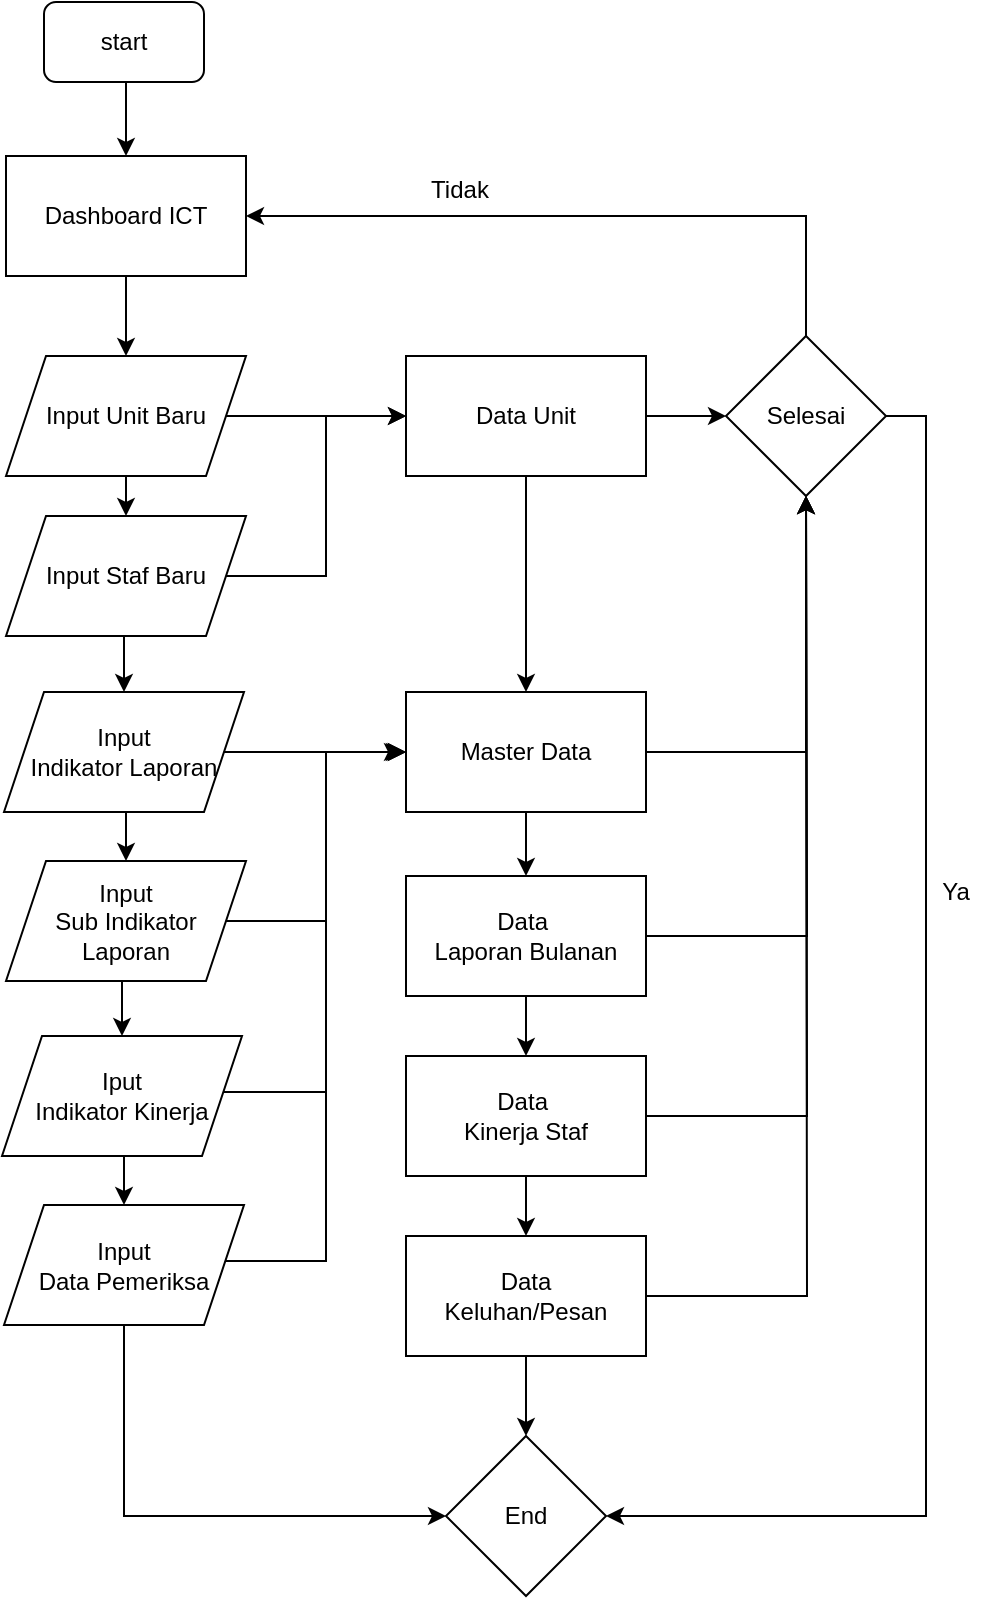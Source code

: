 <mxfile version="24.4.3" type="github">
  <diagram id="C5RBs43oDa-KdzZeNtuy" name="Page-1">
    <mxGraphModel dx="1467" dy="797" grid="1" gridSize="10" guides="1" tooltips="1" connect="1" arrows="1" fold="1" page="1" pageScale="1" pageWidth="827" pageHeight="1169" math="0" shadow="0">
      <root>
        <mxCell id="WIyWlLk6GJQsqaUBKTNV-0" />
        <mxCell id="WIyWlLk6GJQsqaUBKTNV-1" parent="WIyWlLk6GJQsqaUBKTNV-0" />
        <mxCell id="29vhmKmBbocsHYrtvj3J-87" value="" style="group" vertex="1" connectable="0" parent="WIyWlLk6GJQsqaUBKTNV-1">
          <mxGeometry x="38" y="3" width="492" height="797" as="geometry" />
        </mxCell>
        <mxCell id="29vhmKmBbocsHYrtvj3J-32" style="edgeStyle=orthogonalEdgeStyle;rounded=0;orthogonalLoop=1;jettySize=auto;html=1;exitX=0.5;exitY=1;exitDx=0;exitDy=0;entryX=0.5;entryY=0;entryDx=0;entryDy=0;" edge="1" parent="29vhmKmBbocsHYrtvj3J-87" source="29vhmKmBbocsHYrtvj3J-27" target="29vhmKmBbocsHYrtvj3J-28">
          <mxGeometry relative="1" as="geometry" />
        </mxCell>
        <mxCell id="29vhmKmBbocsHYrtvj3J-27" value="start" style="rounded=1;whiteSpace=wrap;html=1;" vertex="1" parent="29vhmKmBbocsHYrtvj3J-87">
          <mxGeometry x="21" width="80" height="40" as="geometry" />
        </mxCell>
        <mxCell id="29vhmKmBbocsHYrtvj3J-33" style="edgeStyle=orthogonalEdgeStyle;rounded=0;orthogonalLoop=1;jettySize=auto;html=1;exitX=0.5;exitY=1;exitDx=0;exitDy=0;entryX=0.5;entryY=0;entryDx=0;entryDy=0;" edge="1" parent="29vhmKmBbocsHYrtvj3J-87" source="29vhmKmBbocsHYrtvj3J-28" target="29vhmKmBbocsHYrtvj3J-29">
          <mxGeometry relative="1" as="geometry" />
        </mxCell>
        <mxCell id="29vhmKmBbocsHYrtvj3J-28" value="Dashboard ICT" style="rounded=0;whiteSpace=wrap;html=1;" vertex="1" parent="29vhmKmBbocsHYrtvj3J-87">
          <mxGeometry x="2" y="77" width="120" height="60" as="geometry" />
        </mxCell>
        <mxCell id="29vhmKmBbocsHYrtvj3J-34" style="edgeStyle=orthogonalEdgeStyle;rounded=0;orthogonalLoop=1;jettySize=auto;html=1;exitX=0.5;exitY=1;exitDx=0;exitDy=0;entryX=0.5;entryY=0;entryDx=0;entryDy=0;" edge="1" parent="29vhmKmBbocsHYrtvj3J-87" source="29vhmKmBbocsHYrtvj3J-29" target="29vhmKmBbocsHYrtvj3J-30">
          <mxGeometry relative="1" as="geometry" />
        </mxCell>
        <mxCell id="29vhmKmBbocsHYrtvj3J-36" style="edgeStyle=orthogonalEdgeStyle;rounded=0;orthogonalLoop=1;jettySize=auto;html=1;exitX=1;exitY=0.5;exitDx=0;exitDy=0;" edge="1" parent="29vhmKmBbocsHYrtvj3J-87" source="29vhmKmBbocsHYrtvj3J-29">
          <mxGeometry relative="1" as="geometry">
            <mxPoint x="202" y="207" as="targetPoint" />
          </mxGeometry>
        </mxCell>
        <mxCell id="29vhmKmBbocsHYrtvj3J-29" value="Input Unit Baru" style="shape=parallelogram;perimeter=parallelogramPerimeter;whiteSpace=wrap;html=1;fixedSize=1;" vertex="1" parent="29vhmKmBbocsHYrtvj3J-87">
          <mxGeometry x="2" y="177" width="120" height="60" as="geometry" />
        </mxCell>
        <mxCell id="29vhmKmBbocsHYrtvj3J-35" style="edgeStyle=orthogonalEdgeStyle;rounded=0;orthogonalLoop=1;jettySize=auto;html=1;exitX=1;exitY=0.5;exitDx=0;exitDy=0;entryX=0;entryY=0.5;entryDx=0;entryDy=0;" edge="1" parent="29vhmKmBbocsHYrtvj3J-87" source="29vhmKmBbocsHYrtvj3J-30" target="29vhmKmBbocsHYrtvj3J-31">
          <mxGeometry relative="1" as="geometry" />
        </mxCell>
        <mxCell id="29vhmKmBbocsHYrtvj3J-39" style="edgeStyle=orthogonalEdgeStyle;rounded=0;orthogonalLoop=1;jettySize=auto;html=1;exitX=0.5;exitY=1;exitDx=0;exitDy=0;entryX=0.5;entryY=0;entryDx=0;entryDy=0;" edge="1" parent="29vhmKmBbocsHYrtvj3J-87" source="29vhmKmBbocsHYrtvj3J-30" target="29vhmKmBbocsHYrtvj3J-37">
          <mxGeometry relative="1" as="geometry" />
        </mxCell>
        <mxCell id="29vhmKmBbocsHYrtvj3J-30" value="Input Staf Baru" style="shape=parallelogram;perimeter=parallelogramPerimeter;whiteSpace=wrap;html=1;fixedSize=1;" vertex="1" parent="29vhmKmBbocsHYrtvj3J-87">
          <mxGeometry x="2" y="257" width="120" height="60" as="geometry" />
        </mxCell>
        <mxCell id="29vhmKmBbocsHYrtvj3J-53" style="edgeStyle=orthogonalEdgeStyle;rounded=0;orthogonalLoop=1;jettySize=auto;html=1;exitX=1;exitY=0.5;exitDx=0;exitDy=0;entryX=0;entryY=0.5;entryDx=0;entryDy=0;" edge="1" parent="29vhmKmBbocsHYrtvj3J-87" source="29vhmKmBbocsHYrtvj3J-31" target="29vhmKmBbocsHYrtvj3J-52">
          <mxGeometry relative="1" as="geometry" />
        </mxCell>
        <mxCell id="29vhmKmBbocsHYrtvj3J-57" style="edgeStyle=orthogonalEdgeStyle;rounded=0;orthogonalLoop=1;jettySize=auto;html=1;exitX=0.5;exitY=1;exitDx=0;exitDy=0;entryX=0.5;entryY=0;entryDx=0;entryDy=0;" edge="1" parent="29vhmKmBbocsHYrtvj3J-87" source="29vhmKmBbocsHYrtvj3J-31" target="29vhmKmBbocsHYrtvj3J-45">
          <mxGeometry relative="1" as="geometry" />
        </mxCell>
        <mxCell id="29vhmKmBbocsHYrtvj3J-31" value="Data Unit" style="rounded=0;whiteSpace=wrap;html=1;" vertex="1" parent="29vhmKmBbocsHYrtvj3J-87">
          <mxGeometry x="202" y="177" width="120" height="60" as="geometry" />
        </mxCell>
        <mxCell id="29vhmKmBbocsHYrtvj3J-40" style="edgeStyle=orthogonalEdgeStyle;rounded=0;orthogonalLoop=1;jettySize=auto;html=1;exitX=0.5;exitY=1;exitDx=0;exitDy=0;entryX=0.5;entryY=0;entryDx=0;entryDy=0;" edge="1" parent="29vhmKmBbocsHYrtvj3J-87" source="29vhmKmBbocsHYrtvj3J-37" target="29vhmKmBbocsHYrtvj3J-38">
          <mxGeometry relative="1" as="geometry" />
        </mxCell>
        <mxCell id="29vhmKmBbocsHYrtvj3J-47" style="edgeStyle=orthogonalEdgeStyle;rounded=0;orthogonalLoop=1;jettySize=auto;html=1;exitX=1;exitY=0.5;exitDx=0;exitDy=0;" edge="1" parent="29vhmKmBbocsHYrtvj3J-87" source="29vhmKmBbocsHYrtvj3J-37" target="29vhmKmBbocsHYrtvj3J-45">
          <mxGeometry relative="1" as="geometry" />
        </mxCell>
        <mxCell id="29vhmKmBbocsHYrtvj3J-37" value="Input&lt;div&gt;Indikator Laporan&lt;/div&gt;" style="shape=parallelogram;perimeter=parallelogramPerimeter;whiteSpace=wrap;html=1;fixedSize=1;" vertex="1" parent="29vhmKmBbocsHYrtvj3J-87">
          <mxGeometry x="1" y="345" width="120" height="60" as="geometry" />
        </mxCell>
        <mxCell id="29vhmKmBbocsHYrtvj3J-43" style="edgeStyle=orthogonalEdgeStyle;rounded=0;orthogonalLoop=1;jettySize=auto;html=1;exitX=0.5;exitY=1;exitDx=0;exitDy=0;entryX=0.5;entryY=0;entryDx=0;entryDy=0;" edge="1" parent="29vhmKmBbocsHYrtvj3J-87" source="29vhmKmBbocsHYrtvj3J-38" target="29vhmKmBbocsHYrtvj3J-41">
          <mxGeometry relative="1" as="geometry" />
        </mxCell>
        <mxCell id="29vhmKmBbocsHYrtvj3J-48" style="edgeStyle=orthogonalEdgeStyle;rounded=0;orthogonalLoop=1;jettySize=auto;html=1;exitX=1;exitY=0.5;exitDx=0;exitDy=0;entryX=0;entryY=0.5;entryDx=0;entryDy=0;" edge="1" parent="29vhmKmBbocsHYrtvj3J-87" source="29vhmKmBbocsHYrtvj3J-38" target="29vhmKmBbocsHYrtvj3J-45">
          <mxGeometry relative="1" as="geometry" />
        </mxCell>
        <mxCell id="29vhmKmBbocsHYrtvj3J-38" value="Input&lt;div&gt;Sub Indikator Laporan&lt;/div&gt;" style="shape=parallelogram;perimeter=parallelogramPerimeter;whiteSpace=wrap;html=1;fixedSize=1;" vertex="1" parent="29vhmKmBbocsHYrtvj3J-87">
          <mxGeometry x="2" y="429.5" width="120" height="60" as="geometry" />
        </mxCell>
        <mxCell id="29vhmKmBbocsHYrtvj3J-44" style="edgeStyle=orthogonalEdgeStyle;rounded=0;orthogonalLoop=1;jettySize=auto;html=1;exitX=0.5;exitY=1;exitDx=0;exitDy=0;entryX=0.5;entryY=0;entryDx=0;entryDy=0;" edge="1" parent="29vhmKmBbocsHYrtvj3J-87" source="29vhmKmBbocsHYrtvj3J-41" target="29vhmKmBbocsHYrtvj3J-42">
          <mxGeometry relative="1" as="geometry" />
        </mxCell>
        <mxCell id="29vhmKmBbocsHYrtvj3J-50" style="edgeStyle=orthogonalEdgeStyle;rounded=0;orthogonalLoop=1;jettySize=auto;html=1;exitX=1;exitY=0.5;exitDx=0;exitDy=0;" edge="1" parent="29vhmKmBbocsHYrtvj3J-87">
          <mxGeometry relative="1" as="geometry">
            <mxPoint x="201" y="375" as="targetPoint" />
            <mxPoint x="109" y="545" as="sourcePoint" />
            <Array as="points">
              <mxPoint x="162" y="545" />
            </Array>
          </mxGeometry>
        </mxCell>
        <mxCell id="29vhmKmBbocsHYrtvj3J-41" value="Iput&lt;div&gt;Indikator Kinerja&lt;/div&gt;" style="shape=parallelogram;perimeter=parallelogramPerimeter;whiteSpace=wrap;html=1;fixedSize=1;" vertex="1" parent="29vhmKmBbocsHYrtvj3J-87">
          <mxGeometry y="517" width="120" height="60" as="geometry" />
        </mxCell>
        <mxCell id="29vhmKmBbocsHYrtvj3J-51" style="edgeStyle=orthogonalEdgeStyle;rounded=0;orthogonalLoop=1;jettySize=auto;html=1;exitX=1;exitY=0.5;exitDx=0;exitDy=0;entryX=0;entryY=0.5;entryDx=0;entryDy=0;" edge="1" parent="29vhmKmBbocsHYrtvj3J-87">
          <mxGeometry relative="1" as="geometry">
            <mxPoint x="200" y="375" as="targetPoint" />
            <mxPoint x="110" y="629.5" as="sourcePoint" />
            <Array as="points">
              <mxPoint x="162" y="630" />
              <mxPoint x="162" y="375" />
            </Array>
          </mxGeometry>
        </mxCell>
        <mxCell id="29vhmKmBbocsHYrtvj3J-62" style="edgeStyle=orthogonalEdgeStyle;rounded=0;orthogonalLoop=1;jettySize=auto;html=1;exitX=0.5;exitY=1;exitDx=0;exitDy=0;entryX=0;entryY=0.5;entryDx=0;entryDy=0;" edge="1" parent="29vhmKmBbocsHYrtvj3J-87" source="29vhmKmBbocsHYrtvj3J-42" target="29vhmKmBbocsHYrtvj3J-61">
          <mxGeometry relative="1" as="geometry" />
        </mxCell>
        <mxCell id="29vhmKmBbocsHYrtvj3J-42" value="Input&lt;div&gt;Data Pemeriksa&lt;/div&gt;" style="shape=parallelogram;perimeter=parallelogramPerimeter;whiteSpace=wrap;html=1;fixedSize=1;" vertex="1" parent="29vhmKmBbocsHYrtvj3J-87">
          <mxGeometry x="1" y="601.5" width="120" height="60" as="geometry" />
        </mxCell>
        <mxCell id="29vhmKmBbocsHYrtvj3J-58" style="edgeStyle=orthogonalEdgeStyle;rounded=0;orthogonalLoop=1;jettySize=auto;html=1;exitX=0.5;exitY=1;exitDx=0;exitDy=0;entryX=0.5;entryY=0;entryDx=0;entryDy=0;" edge="1" parent="29vhmKmBbocsHYrtvj3J-87" source="29vhmKmBbocsHYrtvj3J-45" target="29vhmKmBbocsHYrtvj3J-54">
          <mxGeometry relative="1" as="geometry" />
        </mxCell>
        <mxCell id="29vhmKmBbocsHYrtvj3J-64" style="edgeStyle=orthogonalEdgeStyle;rounded=0;orthogonalLoop=1;jettySize=auto;html=1;exitX=1;exitY=0.5;exitDx=0;exitDy=0;entryX=0.5;entryY=1;entryDx=0;entryDy=0;" edge="1" parent="29vhmKmBbocsHYrtvj3J-87" source="29vhmKmBbocsHYrtvj3J-45" target="29vhmKmBbocsHYrtvj3J-52">
          <mxGeometry relative="1" as="geometry" />
        </mxCell>
        <mxCell id="29vhmKmBbocsHYrtvj3J-45" value="Master Data" style="rounded=0;whiteSpace=wrap;html=1;" vertex="1" parent="29vhmKmBbocsHYrtvj3J-87">
          <mxGeometry x="202" y="345" width="120" height="60" as="geometry" />
        </mxCell>
        <mxCell id="29vhmKmBbocsHYrtvj3J-82" style="edgeStyle=orthogonalEdgeStyle;rounded=0;orthogonalLoop=1;jettySize=auto;html=1;exitX=1;exitY=0.5;exitDx=0;exitDy=0;entryX=1;entryY=0.5;entryDx=0;entryDy=0;" edge="1" parent="29vhmKmBbocsHYrtvj3J-87" source="29vhmKmBbocsHYrtvj3J-52" target="29vhmKmBbocsHYrtvj3J-61">
          <mxGeometry relative="1" as="geometry" />
        </mxCell>
        <mxCell id="29vhmKmBbocsHYrtvj3J-52" value="Selesai" style="rhombus;whiteSpace=wrap;html=1;" vertex="1" parent="29vhmKmBbocsHYrtvj3J-87">
          <mxGeometry x="362" y="167" width="80" height="80" as="geometry" />
        </mxCell>
        <mxCell id="29vhmKmBbocsHYrtvj3J-59" style="edgeStyle=orthogonalEdgeStyle;rounded=0;orthogonalLoop=1;jettySize=auto;html=1;exitX=0.5;exitY=1;exitDx=0;exitDy=0;entryX=0.5;entryY=0;entryDx=0;entryDy=0;" edge="1" parent="29vhmKmBbocsHYrtvj3J-87" source="29vhmKmBbocsHYrtvj3J-54" target="29vhmKmBbocsHYrtvj3J-55">
          <mxGeometry relative="1" as="geometry" />
        </mxCell>
        <mxCell id="29vhmKmBbocsHYrtvj3J-65" style="edgeStyle=orthogonalEdgeStyle;rounded=0;orthogonalLoop=1;jettySize=auto;html=1;exitX=1;exitY=0.5;exitDx=0;exitDy=0;" edge="1" parent="29vhmKmBbocsHYrtvj3J-87" source="29vhmKmBbocsHYrtvj3J-54">
          <mxGeometry relative="1" as="geometry">
            <mxPoint x="402" y="247" as="targetPoint" />
          </mxGeometry>
        </mxCell>
        <mxCell id="29vhmKmBbocsHYrtvj3J-54" value="Data&amp;nbsp;&lt;div&gt;Laporan Bulanan&lt;/div&gt;" style="rounded=0;whiteSpace=wrap;html=1;" vertex="1" parent="29vhmKmBbocsHYrtvj3J-87">
          <mxGeometry x="202" y="437" width="120" height="60" as="geometry" />
        </mxCell>
        <mxCell id="29vhmKmBbocsHYrtvj3J-60" style="edgeStyle=orthogonalEdgeStyle;rounded=0;orthogonalLoop=1;jettySize=auto;html=1;exitX=0.5;exitY=1;exitDx=0;exitDy=0;entryX=0.5;entryY=0;entryDx=0;entryDy=0;" edge="1" parent="29vhmKmBbocsHYrtvj3J-87" source="29vhmKmBbocsHYrtvj3J-55" target="29vhmKmBbocsHYrtvj3J-56">
          <mxGeometry relative="1" as="geometry" />
        </mxCell>
        <mxCell id="29vhmKmBbocsHYrtvj3J-66" style="edgeStyle=orthogonalEdgeStyle;rounded=0;orthogonalLoop=1;jettySize=auto;html=1;exitX=1;exitY=0.5;exitDx=0;exitDy=0;" edge="1" parent="29vhmKmBbocsHYrtvj3J-87" source="29vhmKmBbocsHYrtvj3J-55">
          <mxGeometry relative="1" as="geometry">
            <mxPoint x="402" y="247.0" as="targetPoint" />
          </mxGeometry>
        </mxCell>
        <mxCell id="29vhmKmBbocsHYrtvj3J-55" value="Data&amp;nbsp;&lt;div&gt;Kinerja Staf&lt;/div&gt;" style="rounded=0;whiteSpace=wrap;html=1;" vertex="1" parent="29vhmKmBbocsHYrtvj3J-87">
          <mxGeometry x="202" y="527" width="120" height="60" as="geometry" />
        </mxCell>
        <mxCell id="29vhmKmBbocsHYrtvj3J-63" style="edgeStyle=orthogonalEdgeStyle;rounded=0;orthogonalLoop=1;jettySize=auto;html=1;exitX=0.5;exitY=1;exitDx=0;exitDy=0;entryX=0.5;entryY=0;entryDx=0;entryDy=0;" edge="1" parent="29vhmKmBbocsHYrtvj3J-87" source="29vhmKmBbocsHYrtvj3J-56" target="29vhmKmBbocsHYrtvj3J-61">
          <mxGeometry relative="1" as="geometry" />
        </mxCell>
        <mxCell id="29vhmKmBbocsHYrtvj3J-67" style="edgeStyle=orthogonalEdgeStyle;rounded=0;orthogonalLoop=1;jettySize=auto;html=1;exitX=1;exitY=0.5;exitDx=0;exitDy=0;" edge="1" parent="29vhmKmBbocsHYrtvj3J-87" source="29vhmKmBbocsHYrtvj3J-56">
          <mxGeometry relative="1" as="geometry">
            <mxPoint x="402" y="247.0" as="targetPoint" />
          </mxGeometry>
        </mxCell>
        <mxCell id="29vhmKmBbocsHYrtvj3J-56" value="Data&lt;div&gt;Keluhan/Pesan&lt;/div&gt;" style="rounded=0;whiteSpace=wrap;html=1;" vertex="1" parent="29vhmKmBbocsHYrtvj3J-87">
          <mxGeometry x="202" y="617" width="120" height="60" as="geometry" />
        </mxCell>
        <mxCell id="29vhmKmBbocsHYrtvj3J-61" value="End" style="rhombus;whiteSpace=wrap;html=1;" vertex="1" parent="29vhmKmBbocsHYrtvj3J-87">
          <mxGeometry x="222" y="717" width="80" height="80" as="geometry" />
        </mxCell>
        <mxCell id="29vhmKmBbocsHYrtvj3J-71" value="" style="edgeStyle=orthogonalEdgeStyle;rounded=0;orthogonalLoop=1;jettySize=auto;html=1;exitX=0.5;exitY=0;exitDx=0;exitDy=0;entryX=1;entryY=0.5;entryDx=0;entryDy=0;" edge="1" parent="29vhmKmBbocsHYrtvj3J-87" source="29vhmKmBbocsHYrtvj3J-52" target="29vhmKmBbocsHYrtvj3J-28">
          <mxGeometry relative="1" as="geometry">
            <mxPoint x="402" y="167" as="sourcePoint" />
            <mxPoint x="262" y="108" as="targetPoint" />
          </mxGeometry>
        </mxCell>
        <mxCell id="29vhmKmBbocsHYrtvj3J-79" value="Ya" style="text;html=1;align=center;verticalAlign=middle;whiteSpace=wrap;rounded=0;" vertex="1" parent="29vhmKmBbocsHYrtvj3J-87">
          <mxGeometry x="462" y="429.5" width="30" height="30" as="geometry" />
        </mxCell>
        <mxCell id="29vhmKmBbocsHYrtvj3J-86" value="Tidak" style="text;html=1;align=center;verticalAlign=middle;whiteSpace=wrap;rounded=0;" vertex="1" parent="29vhmKmBbocsHYrtvj3J-87">
          <mxGeometry x="214" y="79" width="30" height="30" as="geometry" />
        </mxCell>
      </root>
    </mxGraphModel>
  </diagram>
</mxfile>
